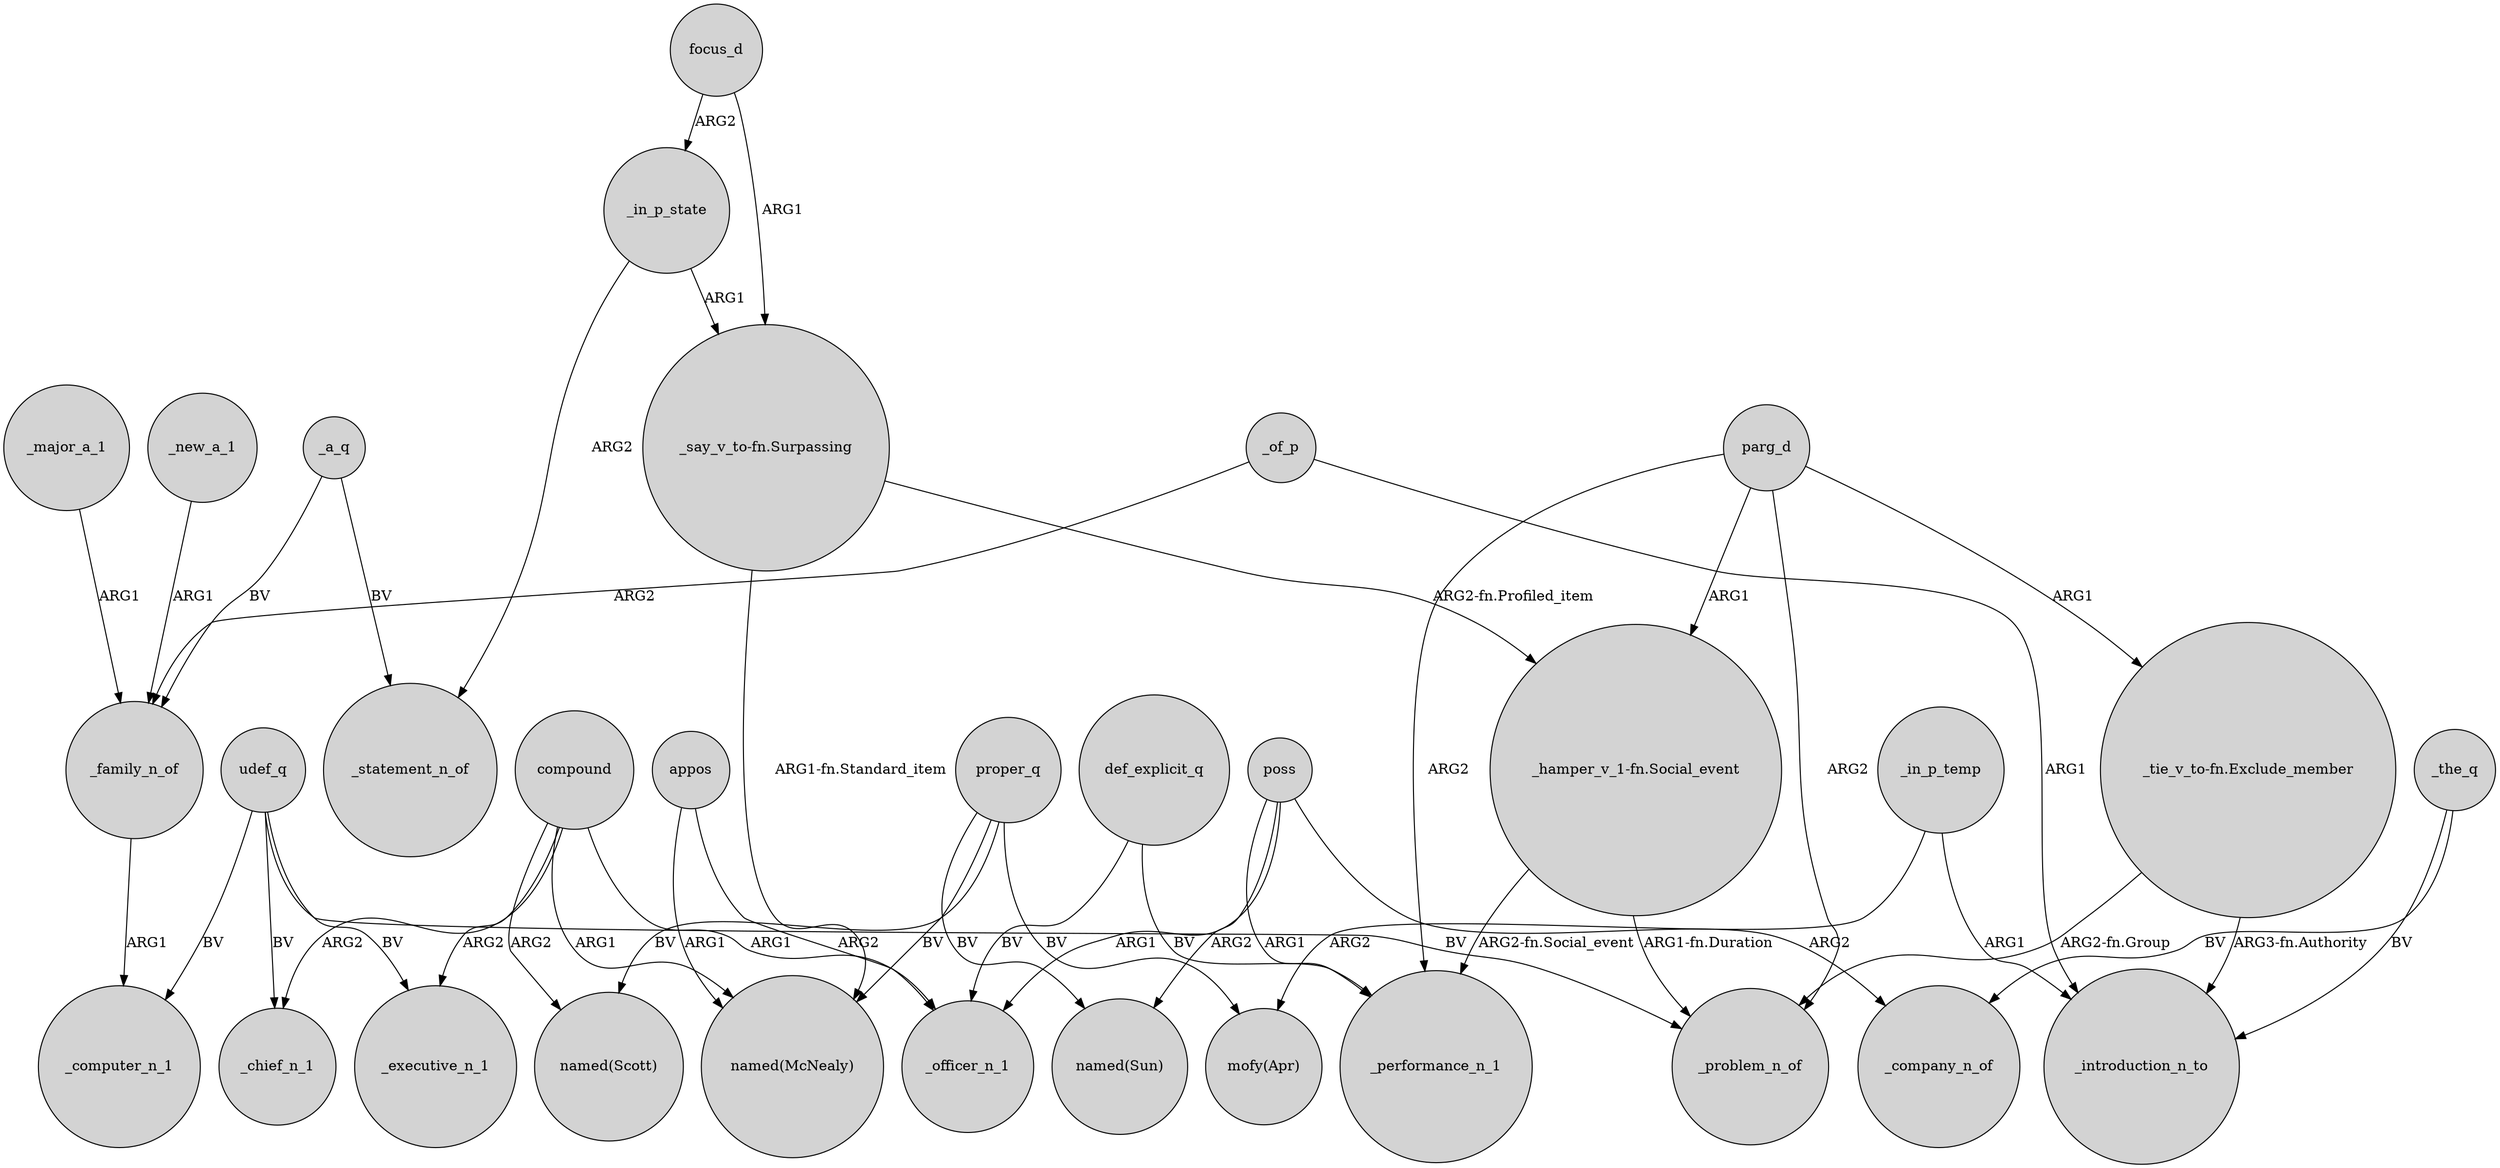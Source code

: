 digraph {
	node [shape=circle style=filled]
	"_hamper_v_1-fn.Social_event" -> _performance_n_1 [label="ARG2-fn.Social_event"]
	proper_q -> "mofy(Apr)" [label=BV]
	focus_d -> _in_p_state [label=ARG2]
	compound -> _chief_n_1 [label=ARG2]
	appos -> "named(McNealy)" [label=ARG1]
	udef_q -> _problem_n_of [label=BV]
	_of_p -> _family_n_of [label=ARG2]
	def_explicit_q -> _officer_n_1 [label=BV]
	_in_p_temp -> "mofy(Apr)" [label=ARG2]
	_of_p -> _introduction_n_to [label=ARG1]
	udef_q -> _chief_n_1 [label=BV]
	_new_a_1 -> _family_n_of [label=ARG1]
	proper_q -> "named(Scott)" [label=BV]
	parg_d -> _performance_n_1 [label=ARG2]
	poss -> "named(Sun)" [label=ARG2]
	_major_a_1 -> _family_n_of [label=ARG1]
	"_say_v_to-fn.Surpassing" -> "_hamper_v_1-fn.Social_event" [label="ARG2-fn.Profiled_item"]
	udef_q -> _executive_n_1 [label=BV]
	poss -> _company_n_of [label=ARG2]
	proper_q -> "named(Sun)" [label=BV]
	proper_q -> "named(McNealy)" [label=BV]
	parg_d -> "_hamper_v_1-fn.Social_event" [label=ARG1]
	_family_n_of -> _computer_n_1 [label=ARG1]
	def_explicit_q -> _performance_n_1 [label=BV]
	udef_q -> _computer_n_1 [label=BV]
	_a_q -> _family_n_of [label=BV]
	poss -> _performance_n_1 [label=ARG1]
	_in_p_state -> "_say_v_to-fn.Surpassing" [label=ARG1]
	compound -> _officer_n_1 [label=ARG1]
	poss -> _officer_n_1 [label=ARG1]
	parg_d -> _problem_n_of [label=ARG2]
	compound -> _executive_n_1 [label=ARG2]
	compound -> "named(McNealy)" [label=ARG1]
	"_tie_v_to-fn.Exclude_member" -> _introduction_n_to [label="ARG3-fn.Authority"]
	focus_d -> "_say_v_to-fn.Surpassing" [label=ARG1]
	_the_q -> _introduction_n_to [label=BV]
	appos -> _officer_n_1 [label=ARG2]
	compound -> "named(Scott)" [label=ARG2]
	"_hamper_v_1-fn.Social_event" -> _problem_n_of [label="ARG1-fn.Duration"]
	_in_p_state -> _statement_n_of [label=ARG2]
	"_say_v_to-fn.Surpassing" -> "named(McNealy)" [label="ARG1-fn.Standard_item"]
	_the_q -> _company_n_of [label=BV]
	_in_p_temp -> _introduction_n_to [label=ARG1]
	parg_d -> "_tie_v_to-fn.Exclude_member" [label=ARG1]
	_a_q -> _statement_n_of [label=BV]
	"_tie_v_to-fn.Exclude_member" -> _problem_n_of [label="ARG2-fn.Group"]
}
